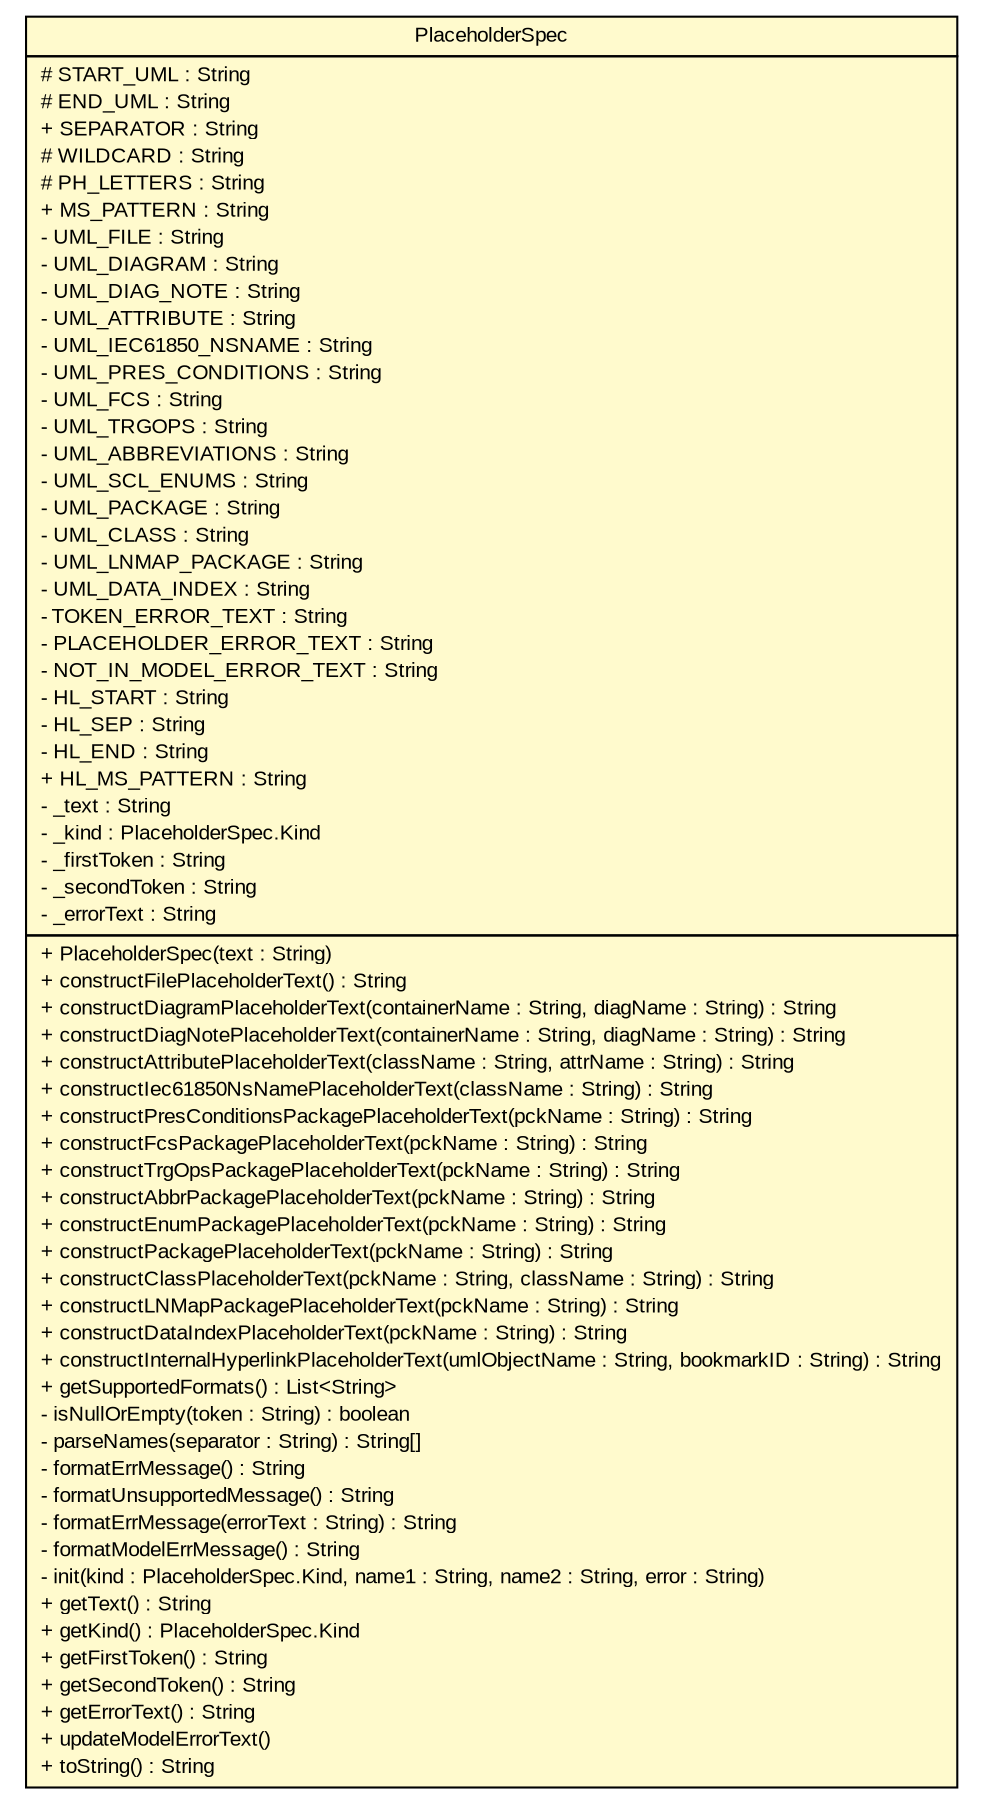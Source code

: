 #!/usr/local/bin/dot
#
# Class diagram 
# Generated by UMLGraph version R5_6_6-6-g3bdff0 (http://www.umlgraph.org/)
#

digraph G {
	edge [fontname="arial",fontsize=10,labelfontname="arial",labelfontsize=10];
	node [fontname="arial",fontsize=10,shape=plaintext];
	nodesep=0.25;
	ranksep=0.5;
	// org.tanjakostic.jcleancim.docgen.collector.PlaceholderSpec
	c160154 [label=<<table title="org.tanjakostic.jcleancim.docgen.collector.PlaceholderSpec" border="0" cellborder="1" cellspacing="0" cellpadding="2" port="p" bgcolor="lemonChiffon" href="./PlaceholderSpec.html">
		<tr><td><table border="0" cellspacing="0" cellpadding="1">
<tr><td align="center" balign="center"> PlaceholderSpec </td></tr>
		</table></td></tr>
		<tr><td><table border="0" cellspacing="0" cellpadding="1">
<tr><td align="left" balign="left"> # START_UML : String </td></tr>
<tr><td align="left" balign="left"> # END_UML : String </td></tr>
<tr><td align="left" balign="left"> + SEPARATOR : String </td></tr>
<tr><td align="left" balign="left"> # WILDCARD : String </td></tr>
<tr><td align="left" balign="left"> # PH_LETTERS : String </td></tr>
<tr><td align="left" balign="left"> + MS_PATTERN : String </td></tr>
<tr><td align="left" balign="left"> - UML_FILE : String </td></tr>
<tr><td align="left" balign="left"> - UML_DIAGRAM : String </td></tr>
<tr><td align="left" balign="left"> - UML_DIAG_NOTE : String </td></tr>
<tr><td align="left" balign="left"> - UML_ATTRIBUTE : String </td></tr>
<tr><td align="left" balign="left"> - UML_IEC61850_NSNAME : String </td></tr>
<tr><td align="left" balign="left"> - UML_PRES_CONDITIONS : String </td></tr>
<tr><td align="left" balign="left"> - UML_FCS : String </td></tr>
<tr><td align="left" balign="left"> - UML_TRGOPS : String </td></tr>
<tr><td align="left" balign="left"> - UML_ABBREVIATIONS : String </td></tr>
<tr><td align="left" balign="left"> - UML_SCL_ENUMS : String </td></tr>
<tr><td align="left" balign="left"> - UML_PACKAGE : String </td></tr>
<tr><td align="left" balign="left"> - UML_CLASS : String </td></tr>
<tr><td align="left" balign="left"> - UML_LNMAP_PACKAGE : String </td></tr>
<tr><td align="left" balign="left"> - UML_DATA_INDEX : String </td></tr>
<tr><td align="left" balign="left"> - TOKEN_ERROR_TEXT : String </td></tr>
<tr><td align="left" balign="left"> - PLACEHOLDER_ERROR_TEXT : String </td></tr>
<tr><td align="left" balign="left"> - NOT_IN_MODEL_ERROR_TEXT : String </td></tr>
<tr><td align="left" balign="left"> - HL_START : String </td></tr>
<tr><td align="left" balign="left"> - HL_SEP : String </td></tr>
<tr><td align="left" balign="left"> - HL_END : String </td></tr>
<tr><td align="left" balign="left"> + HL_MS_PATTERN : String </td></tr>
<tr><td align="left" balign="left"> - _text : String </td></tr>
<tr><td align="left" balign="left"> - _kind : PlaceholderSpec.Kind </td></tr>
<tr><td align="left" balign="left"> - _firstToken : String </td></tr>
<tr><td align="left" balign="left"> - _secondToken : String </td></tr>
<tr><td align="left" balign="left"> - _errorText : String </td></tr>
		</table></td></tr>
		<tr><td><table border="0" cellspacing="0" cellpadding="1">
<tr><td align="left" balign="left"> + PlaceholderSpec(text : String) </td></tr>
<tr><td align="left" balign="left"> + constructFilePlaceholderText() : String </td></tr>
<tr><td align="left" balign="left"> + constructDiagramPlaceholderText(containerName : String, diagName : String) : String </td></tr>
<tr><td align="left" balign="left"> + constructDiagNotePlaceholderText(containerName : String, diagName : String) : String </td></tr>
<tr><td align="left" balign="left"> + constructAttributePlaceholderText(className : String, attrName : String) : String </td></tr>
<tr><td align="left" balign="left"> + constructIec61850NsNamePlaceholderText(className : String) : String </td></tr>
<tr><td align="left" balign="left"> + constructPresConditionsPackagePlaceholderText(pckName : String) : String </td></tr>
<tr><td align="left" balign="left"> + constructFcsPackagePlaceholderText(pckName : String) : String </td></tr>
<tr><td align="left" balign="left"> + constructTrgOpsPackagePlaceholderText(pckName : String) : String </td></tr>
<tr><td align="left" balign="left"> + constructAbbrPackagePlaceholderText(pckName : String) : String </td></tr>
<tr><td align="left" balign="left"> + constructEnumPackagePlaceholderText(pckName : String) : String </td></tr>
<tr><td align="left" balign="left"> + constructPackagePlaceholderText(pckName : String) : String </td></tr>
<tr><td align="left" balign="left"> + constructClassPlaceholderText(pckName : String, className : String) : String </td></tr>
<tr><td align="left" balign="left"> + constructLNMapPackagePlaceholderText(pckName : String) : String </td></tr>
<tr><td align="left" balign="left"> + constructDataIndexPlaceholderText(pckName : String) : String </td></tr>
<tr><td align="left" balign="left"> + constructInternalHyperlinkPlaceholderText(umlObjectName : String, bookmarkID : String) : String </td></tr>
<tr><td align="left" balign="left"> + getSupportedFormats() : List&lt;String&gt; </td></tr>
<tr><td align="left" balign="left"> - isNullOrEmpty(token : String) : boolean </td></tr>
<tr><td align="left" balign="left"> - parseNames(separator : String) : String[] </td></tr>
<tr><td align="left" balign="left"> - formatErrMessage() : String </td></tr>
<tr><td align="left" balign="left"> - formatUnsupportedMessage() : String </td></tr>
<tr><td align="left" balign="left"> - formatErrMessage(errorText : String) : String </td></tr>
<tr><td align="left" balign="left"> - formatModelErrMessage() : String </td></tr>
<tr><td align="left" balign="left"> - init(kind : PlaceholderSpec.Kind, name1 : String, name2 : String, error : String) </td></tr>
<tr><td align="left" balign="left"> + getText() : String </td></tr>
<tr><td align="left" balign="left"> + getKind() : PlaceholderSpec.Kind </td></tr>
<tr><td align="left" balign="left"> + getFirstToken() : String </td></tr>
<tr><td align="left" balign="left"> + getSecondToken() : String </td></tr>
<tr><td align="left" balign="left"> + getErrorText() : String </td></tr>
<tr><td align="left" balign="left"> + updateModelErrorText() </td></tr>
<tr><td align="left" balign="left"> + toString() : String </td></tr>
		</table></td></tr>
		</table>>, URL="./PlaceholderSpec.html", fontname="arial", fontcolor="black", fontsize=10.0];
}

